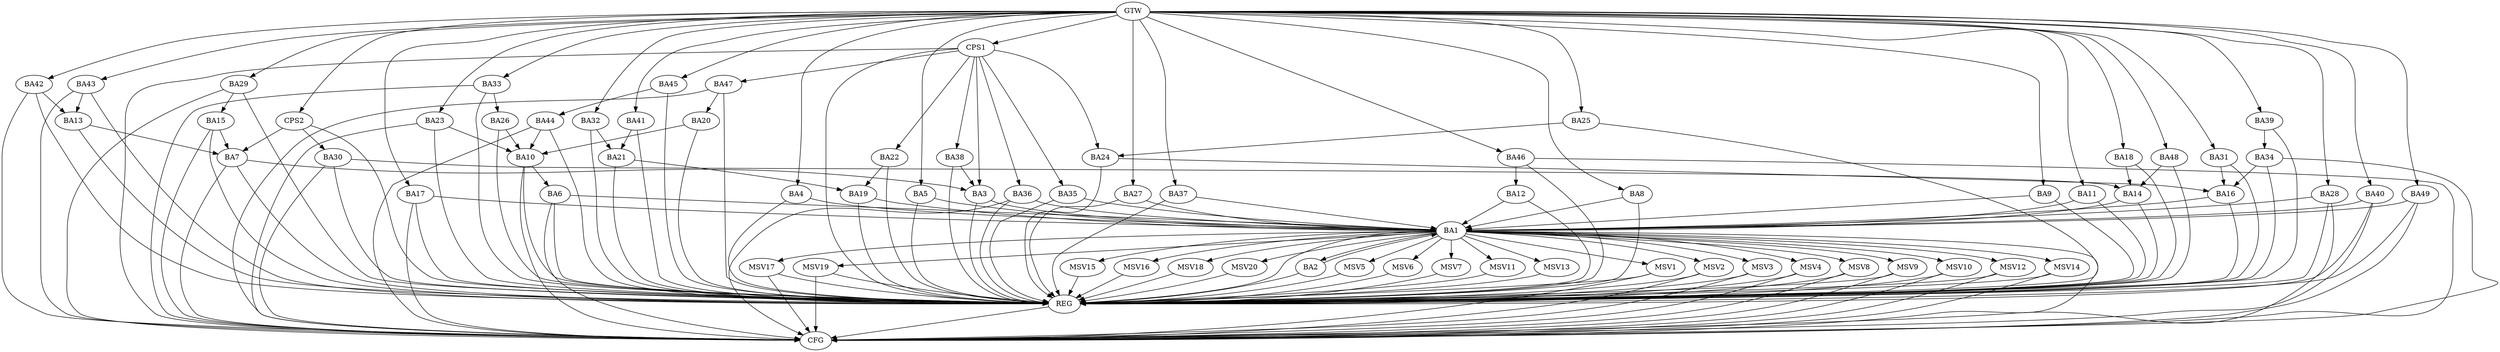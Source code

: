 strict digraph G {
  BA1 [ label="BA1" ];
  BA2 [ label="BA2" ];
  BA3 [ label="BA3" ];
  BA4 [ label="BA4" ];
  BA5 [ label="BA5" ];
  BA6 [ label="BA6" ];
  BA7 [ label="BA7" ];
  BA8 [ label="BA8" ];
  BA9 [ label="BA9" ];
  BA10 [ label="BA10" ];
  BA11 [ label="BA11" ];
  BA12 [ label="BA12" ];
  BA13 [ label="BA13" ];
  BA14 [ label="BA14" ];
  BA15 [ label="BA15" ];
  BA16 [ label="BA16" ];
  BA17 [ label="BA17" ];
  BA18 [ label="BA18" ];
  BA19 [ label="BA19" ];
  BA20 [ label="BA20" ];
  BA21 [ label="BA21" ];
  BA22 [ label="BA22" ];
  BA23 [ label="BA23" ];
  BA24 [ label="BA24" ];
  BA25 [ label="BA25" ];
  BA26 [ label="BA26" ];
  BA27 [ label="BA27" ];
  BA28 [ label="BA28" ];
  BA29 [ label="BA29" ];
  BA30 [ label="BA30" ];
  BA31 [ label="BA31" ];
  BA32 [ label="BA32" ];
  BA33 [ label="BA33" ];
  BA34 [ label="BA34" ];
  BA35 [ label="BA35" ];
  BA36 [ label="BA36" ];
  BA37 [ label="BA37" ];
  BA38 [ label="BA38" ];
  BA39 [ label="BA39" ];
  BA40 [ label="BA40" ];
  BA41 [ label="BA41" ];
  BA42 [ label="BA42" ];
  BA43 [ label="BA43" ];
  BA44 [ label="BA44" ];
  BA45 [ label="BA45" ];
  BA46 [ label="BA46" ];
  BA47 [ label="BA47" ];
  BA48 [ label="BA48" ];
  BA49 [ label="BA49" ];
  CPS1 [ label="CPS1" ];
  CPS2 [ label="CPS2" ];
  GTW [ label="GTW" ];
  REG [ label="REG" ];
  CFG [ label="CFG" ];
  MSV1 [ label="MSV1" ];
  MSV2 [ label="MSV2" ];
  MSV3 [ label="MSV3" ];
  MSV4 [ label="MSV4" ];
  MSV5 [ label="MSV5" ];
  MSV6 [ label="MSV6" ];
  MSV7 [ label="MSV7" ];
  MSV8 [ label="MSV8" ];
  MSV9 [ label="MSV9" ];
  MSV10 [ label="MSV10" ];
  MSV11 [ label="MSV11" ];
  MSV12 [ label="MSV12" ];
  MSV13 [ label="MSV13" ];
  MSV14 [ label="MSV14" ];
  MSV15 [ label="MSV15" ];
  MSV16 [ label="MSV16" ];
  MSV17 [ label="MSV17" ];
  MSV18 [ label="MSV18" ];
  MSV19 [ label="MSV19" ];
  MSV20 [ label="MSV20" ];
  BA1 -> BA2;
  BA2 -> BA1;
  BA3 -> BA1;
  BA4 -> BA1;
  BA5 -> BA1;
  BA6 -> BA1;
  BA7 -> BA3;
  BA8 -> BA1;
  BA9 -> BA1;
  BA10 -> BA6;
  BA11 -> BA1;
  BA12 -> BA1;
  BA13 -> BA7;
  BA14 -> BA1;
  BA15 -> BA7;
  BA16 -> BA1;
  BA17 -> BA1;
  BA18 -> BA14;
  BA19 -> BA1;
  BA20 -> BA10;
  BA21 -> BA19;
  BA22 -> BA19;
  BA23 -> BA10;
  BA24 -> BA16;
  BA25 -> BA24;
  BA26 -> BA10;
  BA27 -> BA1;
  BA28 -> BA1;
  BA29 -> BA15;
  BA30 -> BA14;
  BA31 -> BA16;
  BA32 -> BA21;
  BA33 -> BA26;
  BA34 -> BA16;
  BA35 -> BA1;
  BA36 -> BA1;
  BA37 -> BA1;
  BA38 -> BA3;
  BA39 -> BA34;
  BA40 -> BA1;
  BA41 -> BA21;
  BA42 -> BA13;
  BA43 -> BA13;
  BA44 -> BA10;
  BA45 -> BA44;
  BA46 -> BA12;
  BA47 -> BA20;
  BA48 -> BA14;
  BA49 -> BA1;
  CPS1 -> BA22;
  CPS1 -> BA35;
  CPS1 -> BA24;
  CPS1 -> BA38;
  CPS1 -> BA36;
  CPS1 -> BA3;
  CPS1 -> BA47;
  CPS2 -> BA30;
  CPS2 -> BA7;
  GTW -> BA4;
  GTW -> BA5;
  GTW -> BA8;
  GTW -> BA9;
  GTW -> BA11;
  GTW -> BA17;
  GTW -> BA18;
  GTW -> BA23;
  GTW -> BA25;
  GTW -> BA27;
  GTW -> BA28;
  GTW -> BA29;
  GTW -> BA31;
  GTW -> BA32;
  GTW -> BA33;
  GTW -> BA37;
  GTW -> BA39;
  GTW -> BA40;
  GTW -> BA41;
  GTW -> BA42;
  GTW -> BA43;
  GTW -> BA45;
  GTW -> BA46;
  GTW -> BA48;
  GTW -> BA49;
  GTW -> CPS1;
  GTW -> CPS2;
  BA1 -> REG;
  BA2 -> REG;
  BA3 -> REG;
  BA4 -> REG;
  BA5 -> REG;
  BA6 -> REG;
  BA7 -> REG;
  BA8 -> REG;
  BA9 -> REG;
  BA10 -> REG;
  BA11 -> REG;
  BA12 -> REG;
  BA13 -> REG;
  BA14 -> REG;
  BA15 -> REG;
  BA16 -> REG;
  BA17 -> REG;
  BA18 -> REG;
  BA19 -> REG;
  BA20 -> REG;
  BA21 -> REG;
  BA22 -> REG;
  BA23 -> REG;
  BA24 -> REG;
  BA25 -> REG;
  BA26 -> REG;
  BA27 -> REG;
  BA28 -> REG;
  BA29 -> REG;
  BA30 -> REG;
  BA31 -> REG;
  BA32 -> REG;
  BA33 -> REG;
  BA34 -> REG;
  BA35 -> REG;
  BA36 -> REG;
  BA37 -> REG;
  BA38 -> REG;
  BA39 -> REG;
  BA40 -> REG;
  BA41 -> REG;
  BA42 -> REG;
  BA43 -> REG;
  BA44 -> REG;
  BA45 -> REG;
  BA46 -> REG;
  BA47 -> REG;
  BA48 -> REG;
  BA49 -> REG;
  CPS1 -> REG;
  CPS2 -> REG;
  BA7 -> CFG;
  BA28 -> CFG;
  BA15 -> CFG;
  BA1 -> CFG;
  BA46 -> CFG;
  BA17 -> CFG;
  BA44 -> CFG;
  CPS1 -> CFG;
  BA36 -> CFG;
  BA30 -> CFG;
  BA23 -> CFG;
  BA42 -> CFG;
  BA49 -> CFG;
  BA29 -> CFG;
  BA47 -> CFG;
  BA40 -> CFG;
  BA43 -> CFG;
  BA34 -> CFG;
  BA6 -> CFG;
  BA33 -> CFG;
  BA10 -> CFG;
  REG -> CFG;
  BA1 -> MSV1;
  BA1 -> MSV2;
  BA1 -> MSV3;
  BA1 -> MSV4;
  BA1 -> MSV5;
  BA1 -> MSV6;
  MSV1 -> REG;
  MSV1 -> CFG;
  MSV2 -> REG;
  MSV2 -> CFG;
  MSV3 -> REG;
  MSV3 -> CFG;
  MSV4 -> REG;
  MSV4 -> CFG;
  MSV5 -> REG;
  MSV6 -> REG;
  BA1 -> MSV7;
  MSV7 -> REG;
  BA1 -> MSV8;
  BA1 -> MSV9;
  BA1 -> MSV10;
  MSV8 -> REG;
  MSV8 -> CFG;
  MSV9 -> REG;
  MSV9 -> CFG;
  MSV10 -> REG;
  MSV10 -> CFG;
  BA1 -> MSV11;
  BA1 -> MSV12;
  BA1 -> MSV13;
  MSV11 -> REG;
  MSV12 -> REG;
  MSV12 -> CFG;
  MSV13 -> REG;
  BA1 -> MSV14;
  BA1 -> MSV15;
  MSV14 -> REG;
  MSV14 -> CFG;
  MSV15 -> REG;
  BA1 -> MSV16;
  MSV16 -> REG;
  BA1 -> MSV17;
  BA1 -> MSV18;
  MSV17 -> REG;
  MSV17 -> CFG;
  MSV18 -> REG;
  BA1 -> MSV19;
  BA1 -> MSV20;
  MSV19 -> REG;
  MSV19 -> CFG;
  MSV20 -> REG;
}
